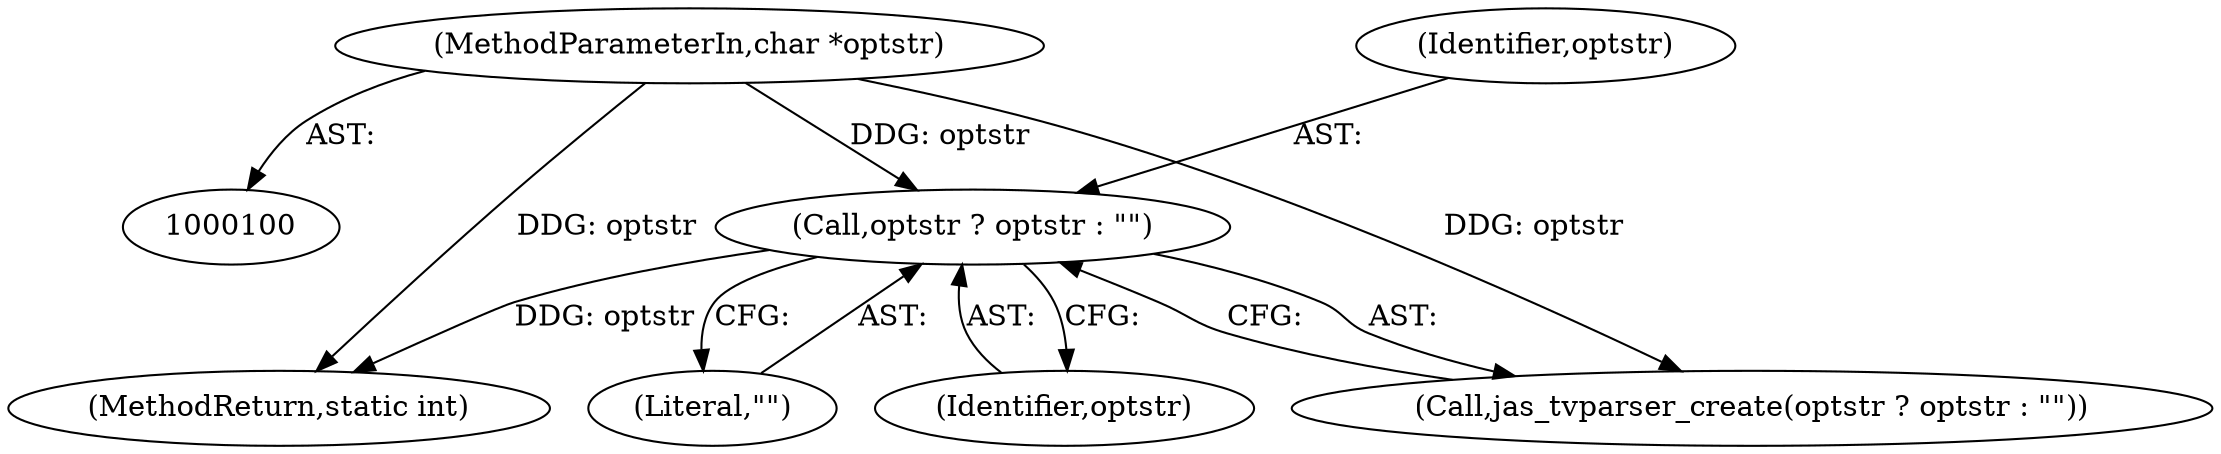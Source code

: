 digraph "0_jasper_d42b2388f7f8e0332c846675133acea151fc557a_39@pointer" {
"1000117" [label="(Call,optstr ? optstr : \"\")"];
"1000101" [label="(MethodParameterIn,char *optstr)"];
"1000119" [label="(Identifier,optstr)"];
"1000158" [label="(MethodReturn,static int)"];
"1000117" [label="(Call,optstr ? optstr : \"\")"];
"1000101" [label="(MethodParameterIn,char *optstr)"];
"1000116" [label="(Call,jas_tvparser_create(optstr ? optstr : \"\"))"];
"1000120" [label="(Literal,\"\")"];
"1000118" [label="(Identifier,optstr)"];
"1000117" -> "1000116"  [label="AST: "];
"1000117" -> "1000119"  [label="CFG: "];
"1000117" -> "1000120"  [label="CFG: "];
"1000118" -> "1000117"  [label="AST: "];
"1000119" -> "1000117"  [label="AST: "];
"1000120" -> "1000117"  [label="AST: "];
"1000116" -> "1000117"  [label="CFG: "];
"1000117" -> "1000158"  [label="DDG: optstr"];
"1000101" -> "1000117"  [label="DDG: optstr"];
"1000101" -> "1000100"  [label="AST: "];
"1000101" -> "1000158"  [label="DDG: optstr"];
"1000101" -> "1000116"  [label="DDG: optstr"];
}
